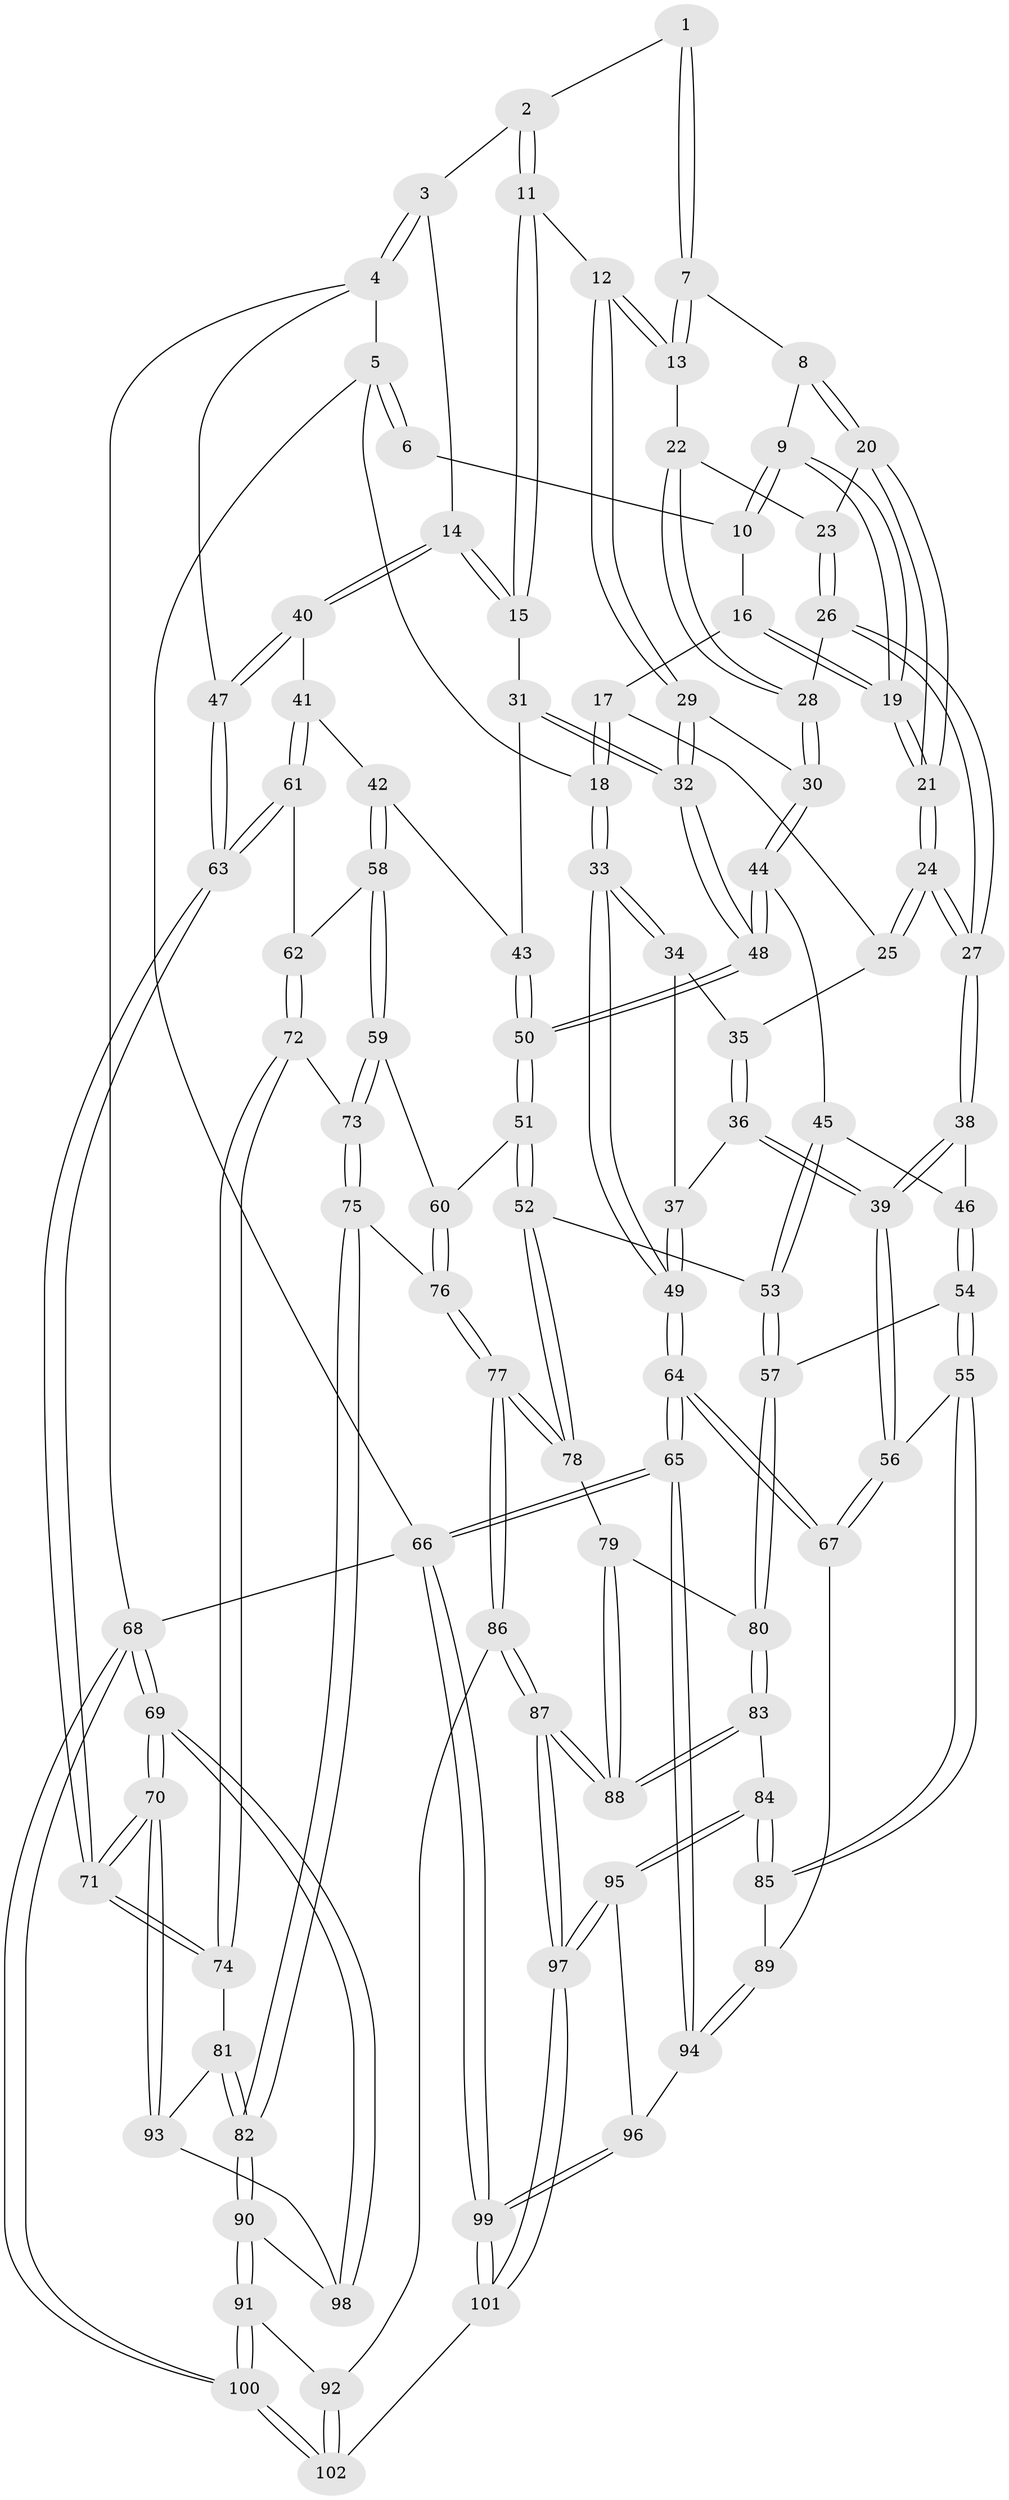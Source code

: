 // Generated by graph-tools (version 1.1) at 2025/11/02/21/25 10:11:13]
// undirected, 102 vertices, 252 edges
graph export_dot {
graph [start="1"]
  node [color=gray90,style=filled];
  1 [pos="+0.23319777454761315+0"];
  2 [pos="+0.6762524876456437+0"];
  3 [pos="+1+0"];
  4 [pos="+1+0"];
  5 [pos="+0+0"];
  6 [pos="+0.22730506323534738+0"];
  7 [pos="+0.39307065468940927+0.1042692502508958"];
  8 [pos="+0.33380175383583477+0.12374980625653256"];
  9 [pos="+0.2836714607291591+0.1175140366432179"];
  10 [pos="+0.23536021853510403+0.0615722309418673"];
  11 [pos="+0.6536095230020117+0"];
  12 [pos="+0.47040933278474645+0.12902358002807132"];
  13 [pos="+0.4243381328591678+0.12011411876855074"];
  14 [pos="+0.8534649428077636+0.19510604899545317"];
  15 [pos="+0.704450765398977+0.11854022687654145"];
  16 [pos="+0.18772597406393557+0.11809825409658904"];
  17 [pos="+0.14473409688966507+0.1332608802778687"];
  18 [pos="+0+0"];
  19 [pos="+0.24613721040102088+0.19863600940328932"];
  20 [pos="+0.3214033465444909+0.18180933395499008"];
  21 [pos="+0.24616668933641667+0.21552743122304482"];
  22 [pos="+0.3591197427032979+0.2065913334011172"];
  23 [pos="+0.34051827924695294+0.2021762156322192"];
  24 [pos="+0.23968865722525065+0.2366479952011825"];
  25 [pos="+0.1348445203189193+0.19102666034567567"];
  26 [pos="+0.3187656459985361+0.22365654710395919"];
  27 [pos="+0.24521428369477846+0.25775780933645576"];
  28 [pos="+0.3716148883239281+0.251170570609628"];
  29 [pos="+0.4779091573497965+0.15497000480175768"];
  30 [pos="+0.383264905608208+0.2784664206384707"];
  31 [pos="+0.676467747723753+0.18042287961869954"];
  32 [pos="+0.5826955287319868+0.29704570155408466"];
  33 [pos="+0+0.021657009087247204"];
  34 [pos="+0.06983796368613007+0.20478136539145547"];
  35 [pos="+0.10776733540162697+0.2105134721767219"];
  36 [pos="+0.13327953358593164+0.3791930905050317"];
  37 [pos="+0.04332694013819677+0.3099547476788923"];
  38 [pos="+0.2494375596046724+0.316622058699133"];
  39 [pos="+0.13671514705055393+0.38445906569555854"];
  40 [pos="+0.8826799924628593+0.2413723940727153"];
  41 [pos="+0.8938531626471407+0.29732338602828234"];
  42 [pos="+0.875147737911031+0.30680628792103615"];
  43 [pos="+0.7956033328881436+0.3125507138913126"];
  44 [pos="+0.3781376714690314+0.31005512348283637"];
  45 [pos="+0.3511790577897981+0.3302768500273566"];
  46 [pos="+0.29339538091058665+0.33103340821399063"];
  47 [pos="+1+0"];
  48 [pos="+0.5813553348838352+0.3287920351335587"];
  49 [pos="+0+0.17571952120717563"];
  50 [pos="+0.6026191985941326+0.38395115996152374"];
  51 [pos="+0.6007418493960306+0.41701836034733186"];
  52 [pos="+0.5383682208819169+0.47532769258344093"];
  53 [pos="+0.4300855929784103+0.4988053597581183"];
  54 [pos="+0.307031077876769+0.5362283960381813"];
  55 [pos="+0.23205854856232866+0.5512870074255616"];
  56 [pos="+0.09423571611149384+0.5237607844860797"];
  57 [pos="+0.3774576686782598+0.5429400189395944"];
  58 [pos="+0.8006386273908297+0.4514796185173632"];
  59 [pos="+0.7356948360298268+0.4638567860550744"];
  60 [pos="+0.6305694236944422+0.43905891450649"];
  61 [pos="+1+0.37124941647665083"];
  62 [pos="+0.8257984340629647+0.47738780448281143"];
  63 [pos="+1+0.43008836001088185"];
  64 [pos="+0+0.6297957346797103"];
  65 [pos="+0+0.8329745024188754"];
  66 [pos="+0+1"];
  67 [pos="+0.09005359921942747+0.5264847878087"];
  68 [pos="+1+1"];
  69 [pos="+1+1"];
  70 [pos="+1+0.742407767637117"];
  71 [pos="+1+0.47096553331429"];
  72 [pos="+0.8760224721927696+0.5636201213955653"];
  73 [pos="+0.7878739088093349+0.582694582926542"];
  74 [pos="+0.9142074823059506+0.5756534185095032"];
  75 [pos="+0.7198887857150246+0.6384494597507131"];
  76 [pos="+0.7146837074869582+0.6382503621756875"];
  77 [pos="+0.6397767828172738+0.6859512202656666"];
  78 [pos="+0.5590056748721499+0.6033638265938279"];
  79 [pos="+0.5224517555082144+0.6324195590891792"];
  80 [pos="+0.39399365068817643+0.6104543864210572"];
  81 [pos="+0.8861346317397876+0.6766621981588187"];
  82 [pos="+0.8013083934910334+0.7170718307453128"];
  83 [pos="+0.3957168984700055+0.6543580034682187"];
  84 [pos="+0.2956759451460596+0.712651613996469"];
  85 [pos="+0.2679131360901383+0.6763672955935962"];
  86 [pos="+0.5987645698998466+0.8068062703340554"];
  87 [pos="+0.48903991629954735+0.8340385093471697"];
  88 [pos="+0.46273711951892255+0.7492845267733614"];
  89 [pos="+0.18149591105586946+0.7119638549821313"];
  90 [pos="+0.7915669766263672+0.8354763097394604"];
  91 [pos="+0.7849498699232028+0.8485784695766604"];
  92 [pos="+0.6964023936058256+0.8613818548213201"];
  93 [pos="+0.9229325765664237+0.7255501225712317"];
  94 [pos="+0.1891471996667684+0.8083638036677505"];
  95 [pos="+0.27850879356570696+0.8298221547425698"];
  96 [pos="+0.22433252447079813+0.8249142734472318"];
  97 [pos="+0.41011503325707815+0.9226142658559965"];
  98 [pos="+0.9085405009111414+0.7802906449552612"];
  99 [pos="+0+1"];
  100 [pos="+1+1"];
  101 [pos="+0.40235970172867574+1"];
  102 [pos="+0.6561095943022968+1"];
  1 -- 2;
  1 -- 7;
  1 -- 7;
  2 -- 3;
  2 -- 11;
  2 -- 11;
  3 -- 4;
  3 -- 4;
  3 -- 14;
  4 -- 5;
  4 -- 47;
  4 -- 68;
  5 -- 6;
  5 -- 6;
  5 -- 18;
  5 -- 66;
  6 -- 10;
  7 -- 8;
  7 -- 13;
  7 -- 13;
  8 -- 9;
  8 -- 20;
  8 -- 20;
  9 -- 10;
  9 -- 10;
  9 -- 19;
  9 -- 19;
  10 -- 16;
  11 -- 12;
  11 -- 15;
  11 -- 15;
  12 -- 13;
  12 -- 13;
  12 -- 29;
  12 -- 29;
  13 -- 22;
  14 -- 15;
  14 -- 15;
  14 -- 40;
  14 -- 40;
  15 -- 31;
  16 -- 17;
  16 -- 19;
  16 -- 19;
  17 -- 18;
  17 -- 18;
  17 -- 25;
  18 -- 33;
  18 -- 33;
  19 -- 21;
  19 -- 21;
  20 -- 21;
  20 -- 21;
  20 -- 23;
  21 -- 24;
  21 -- 24;
  22 -- 23;
  22 -- 28;
  22 -- 28;
  23 -- 26;
  23 -- 26;
  24 -- 25;
  24 -- 25;
  24 -- 27;
  24 -- 27;
  25 -- 35;
  26 -- 27;
  26 -- 27;
  26 -- 28;
  27 -- 38;
  27 -- 38;
  28 -- 30;
  28 -- 30;
  29 -- 30;
  29 -- 32;
  29 -- 32;
  30 -- 44;
  30 -- 44;
  31 -- 32;
  31 -- 32;
  31 -- 43;
  32 -- 48;
  32 -- 48;
  33 -- 34;
  33 -- 34;
  33 -- 49;
  33 -- 49;
  34 -- 35;
  34 -- 37;
  35 -- 36;
  35 -- 36;
  36 -- 37;
  36 -- 39;
  36 -- 39;
  37 -- 49;
  37 -- 49;
  38 -- 39;
  38 -- 39;
  38 -- 46;
  39 -- 56;
  39 -- 56;
  40 -- 41;
  40 -- 47;
  40 -- 47;
  41 -- 42;
  41 -- 61;
  41 -- 61;
  42 -- 43;
  42 -- 58;
  42 -- 58;
  43 -- 50;
  43 -- 50;
  44 -- 45;
  44 -- 48;
  44 -- 48;
  45 -- 46;
  45 -- 53;
  45 -- 53;
  46 -- 54;
  46 -- 54;
  47 -- 63;
  47 -- 63;
  48 -- 50;
  48 -- 50;
  49 -- 64;
  49 -- 64;
  50 -- 51;
  50 -- 51;
  51 -- 52;
  51 -- 52;
  51 -- 60;
  52 -- 53;
  52 -- 78;
  52 -- 78;
  53 -- 57;
  53 -- 57;
  54 -- 55;
  54 -- 55;
  54 -- 57;
  55 -- 56;
  55 -- 85;
  55 -- 85;
  56 -- 67;
  56 -- 67;
  57 -- 80;
  57 -- 80;
  58 -- 59;
  58 -- 59;
  58 -- 62;
  59 -- 60;
  59 -- 73;
  59 -- 73;
  60 -- 76;
  60 -- 76;
  61 -- 62;
  61 -- 63;
  61 -- 63;
  62 -- 72;
  62 -- 72;
  63 -- 71;
  63 -- 71;
  64 -- 65;
  64 -- 65;
  64 -- 67;
  64 -- 67;
  65 -- 66;
  65 -- 66;
  65 -- 94;
  65 -- 94;
  66 -- 99;
  66 -- 99;
  66 -- 68;
  67 -- 89;
  68 -- 69;
  68 -- 69;
  68 -- 100;
  68 -- 100;
  69 -- 70;
  69 -- 70;
  69 -- 98;
  69 -- 98;
  70 -- 71;
  70 -- 71;
  70 -- 93;
  70 -- 93;
  71 -- 74;
  71 -- 74;
  72 -- 73;
  72 -- 74;
  72 -- 74;
  73 -- 75;
  73 -- 75;
  74 -- 81;
  75 -- 76;
  75 -- 82;
  75 -- 82;
  76 -- 77;
  76 -- 77;
  77 -- 78;
  77 -- 78;
  77 -- 86;
  77 -- 86;
  78 -- 79;
  79 -- 80;
  79 -- 88;
  79 -- 88;
  80 -- 83;
  80 -- 83;
  81 -- 82;
  81 -- 82;
  81 -- 93;
  82 -- 90;
  82 -- 90;
  83 -- 84;
  83 -- 88;
  83 -- 88;
  84 -- 85;
  84 -- 85;
  84 -- 95;
  84 -- 95;
  85 -- 89;
  86 -- 87;
  86 -- 87;
  86 -- 92;
  87 -- 88;
  87 -- 88;
  87 -- 97;
  87 -- 97;
  89 -- 94;
  89 -- 94;
  90 -- 91;
  90 -- 91;
  90 -- 98;
  91 -- 92;
  91 -- 100;
  91 -- 100;
  92 -- 102;
  92 -- 102;
  93 -- 98;
  94 -- 96;
  95 -- 96;
  95 -- 97;
  95 -- 97;
  96 -- 99;
  96 -- 99;
  97 -- 101;
  97 -- 101;
  99 -- 101;
  99 -- 101;
  100 -- 102;
  100 -- 102;
  101 -- 102;
}
